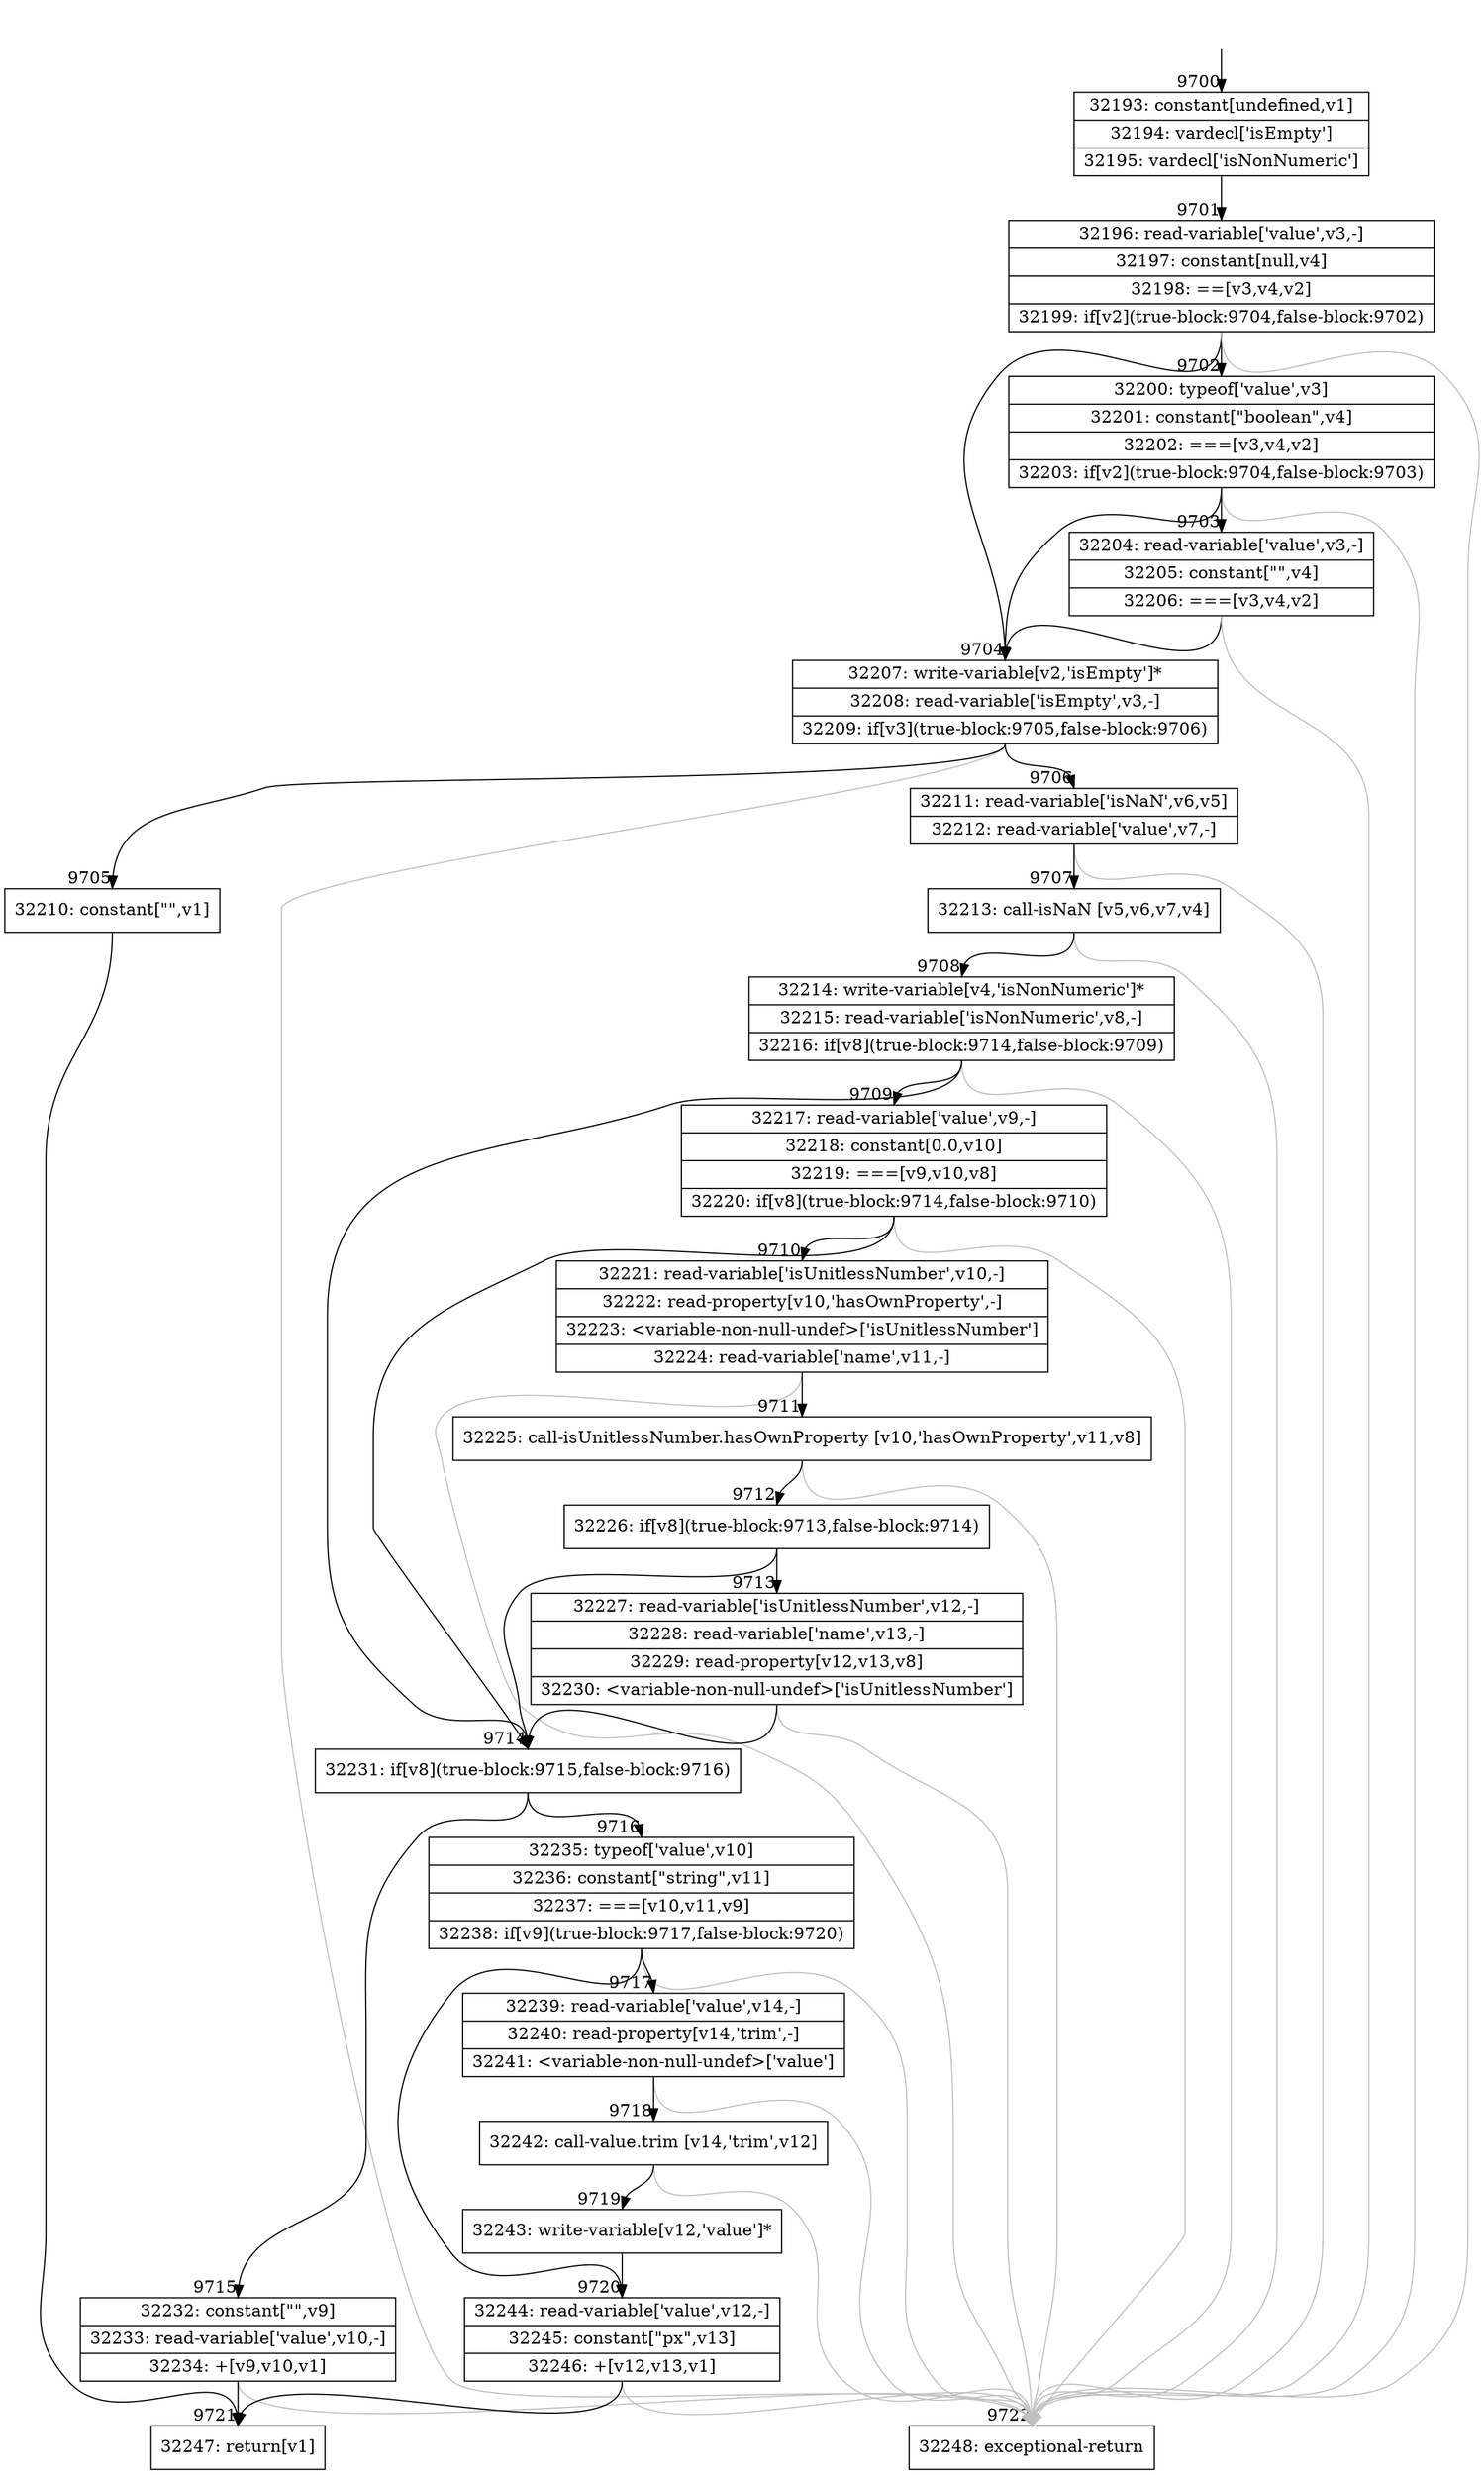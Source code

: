 digraph {
rankdir="TD"
BB_entry716[shape=none,label=""];
BB_entry716 -> BB9700 [tailport=s, headport=n, headlabel="    9700"]
BB9700 [shape=record label="{32193: constant[undefined,v1]|32194: vardecl['isEmpty']|32195: vardecl['isNonNumeric']}" ] 
BB9700 -> BB9701 [tailport=s, headport=n, headlabel="      9701"]
BB9701 [shape=record label="{32196: read-variable['value',v3,-]|32197: constant[null,v4]|32198: ==[v3,v4,v2]|32199: if[v2](true-block:9704,false-block:9702)}" ] 
BB9701 -> BB9704 [tailport=s, headport=n, headlabel="      9704"]
BB9701 -> BB9702 [tailport=s, headport=n, headlabel="      9702"]
BB9701 -> BB9722 [tailport=s, headport=n, color=gray, headlabel="      9722"]
BB9702 [shape=record label="{32200: typeof['value',v3]|32201: constant[\"boolean\",v4]|32202: ===[v3,v4,v2]|32203: if[v2](true-block:9704,false-block:9703)}" ] 
BB9702 -> BB9704 [tailport=s, headport=n]
BB9702 -> BB9703 [tailport=s, headport=n, headlabel="      9703"]
BB9702 -> BB9722 [tailport=s, headport=n, color=gray]
BB9703 [shape=record label="{32204: read-variable['value',v3,-]|32205: constant[\"\",v4]|32206: ===[v3,v4,v2]}" ] 
BB9703 -> BB9704 [tailport=s, headport=n]
BB9703 -> BB9722 [tailport=s, headport=n, color=gray]
BB9704 [shape=record label="{32207: write-variable[v2,'isEmpty']*|32208: read-variable['isEmpty',v3,-]|32209: if[v3](true-block:9705,false-block:9706)}" ] 
BB9704 -> BB9705 [tailport=s, headport=n, headlabel="      9705"]
BB9704 -> BB9706 [tailport=s, headport=n, headlabel="      9706"]
BB9704 -> BB9722 [tailport=s, headport=n, color=gray]
BB9705 [shape=record label="{32210: constant[\"\",v1]}" ] 
BB9705 -> BB9721 [tailport=s, headport=n, headlabel="      9721"]
BB9706 [shape=record label="{32211: read-variable['isNaN',v6,v5]|32212: read-variable['value',v7,-]}" ] 
BB9706 -> BB9707 [tailport=s, headport=n, headlabel="      9707"]
BB9706 -> BB9722 [tailport=s, headport=n, color=gray]
BB9707 [shape=record label="{32213: call-isNaN [v5,v6,v7,v4]}" ] 
BB9707 -> BB9708 [tailport=s, headport=n, headlabel="      9708"]
BB9707 -> BB9722 [tailport=s, headport=n, color=gray]
BB9708 [shape=record label="{32214: write-variable[v4,'isNonNumeric']*|32215: read-variable['isNonNumeric',v8,-]|32216: if[v8](true-block:9714,false-block:9709)}" ] 
BB9708 -> BB9714 [tailport=s, headport=n, headlabel="      9714"]
BB9708 -> BB9709 [tailport=s, headport=n, headlabel="      9709"]
BB9708 -> BB9722 [tailport=s, headport=n, color=gray]
BB9709 [shape=record label="{32217: read-variable['value',v9,-]|32218: constant[0.0,v10]|32219: ===[v9,v10,v8]|32220: if[v8](true-block:9714,false-block:9710)}" ] 
BB9709 -> BB9714 [tailport=s, headport=n]
BB9709 -> BB9710 [tailport=s, headport=n, headlabel="      9710"]
BB9709 -> BB9722 [tailport=s, headport=n, color=gray]
BB9710 [shape=record label="{32221: read-variable['isUnitlessNumber',v10,-]|32222: read-property[v10,'hasOwnProperty',-]|32223: \<variable-non-null-undef\>['isUnitlessNumber']|32224: read-variable['name',v11,-]}" ] 
BB9710 -> BB9711 [tailport=s, headport=n, headlabel="      9711"]
BB9710 -> BB9722 [tailport=s, headport=n, color=gray]
BB9711 [shape=record label="{32225: call-isUnitlessNumber.hasOwnProperty [v10,'hasOwnProperty',v11,v8]}" ] 
BB9711 -> BB9712 [tailport=s, headport=n, headlabel="      9712"]
BB9711 -> BB9722 [tailport=s, headport=n, color=gray]
BB9712 [shape=record label="{32226: if[v8](true-block:9713,false-block:9714)}" ] 
BB9712 -> BB9714 [tailport=s, headport=n]
BB9712 -> BB9713 [tailport=s, headport=n, headlabel="      9713"]
BB9713 [shape=record label="{32227: read-variable['isUnitlessNumber',v12,-]|32228: read-variable['name',v13,-]|32229: read-property[v12,v13,v8]|32230: \<variable-non-null-undef\>['isUnitlessNumber']}" ] 
BB9713 -> BB9714 [tailport=s, headport=n]
BB9713 -> BB9722 [tailport=s, headport=n, color=gray]
BB9714 [shape=record label="{32231: if[v8](true-block:9715,false-block:9716)}" ] 
BB9714 -> BB9715 [tailport=s, headport=n, headlabel="      9715"]
BB9714 -> BB9716 [tailport=s, headport=n, headlabel="      9716"]
BB9715 [shape=record label="{32232: constant[\"\",v9]|32233: read-variable['value',v10,-]|32234: +[v9,v10,v1]}" ] 
BB9715 -> BB9721 [tailport=s, headport=n]
BB9715 -> BB9722 [tailport=s, headport=n, color=gray]
BB9716 [shape=record label="{32235: typeof['value',v10]|32236: constant[\"string\",v11]|32237: ===[v10,v11,v9]|32238: if[v9](true-block:9717,false-block:9720)}" ] 
BB9716 -> BB9717 [tailport=s, headport=n, headlabel="      9717"]
BB9716 -> BB9720 [tailport=s, headport=n, headlabel="      9720"]
BB9716 -> BB9722 [tailport=s, headport=n, color=gray]
BB9717 [shape=record label="{32239: read-variable['value',v14,-]|32240: read-property[v14,'trim',-]|32241: \<variable-non-null-undef\>['value']}" ] 
BB9717 -> BB9718 [tailport=s, headport=n, headlabel="      9718"]
BB9717 -> BB9722 [tailport=s, headport=n, color=gray]
BB9718 [shape=record label="{32242: call-value.trim [v14,'trim',v12]}" ] 
BB9718 -> BB9719 [tailport=s, headport=n, headlabel="      9719"]
BB9718 -> BB9722 [tailport=s, headport=n, color=gray]
BB9719 [shape=record label="{32243: write-variable[v12,'value']*}" ] 
BB9719 -> BB9720 [tailport=s, headport=n]
BB9720 [shape=record label="{32244: read-variable['value',v12,-]|32245: constant[\"px\",v13]|32246: +[v12,v13,v1]}" ] 
BB9720 -> BB9721 [tailport=s, headport=n]
BB9720 -> BB9722 [tailport=s, headport=n, color=gray]
BB9721 [shape=record label="{32247: return[v1]}" ] 
BB9722 [shape=record label="{32248: exceptional-return}" ] 
//#$~ 17282
}
